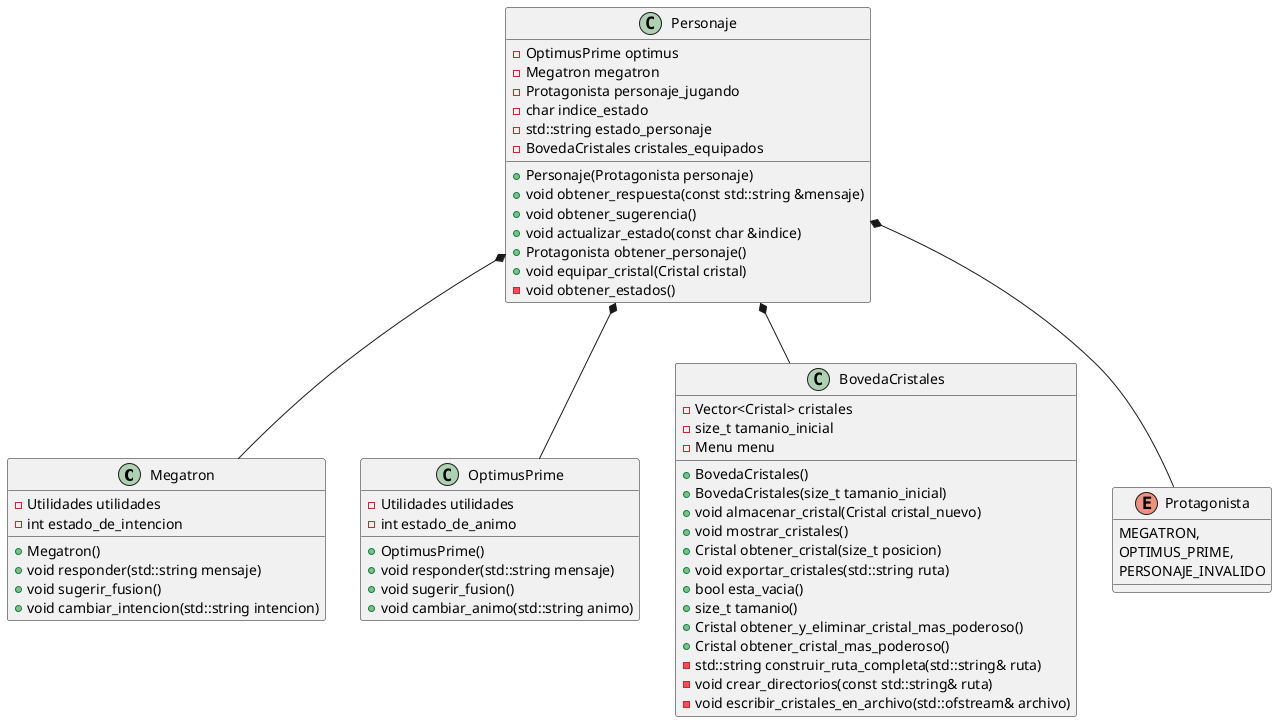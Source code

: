 @startuml
' Clases relacionadas
class Megatron
class OptimusPrime
class BovedaCristales
class Personaje


' enum Protagonista
enum Protagonista {
    MEGATRON,
    OPTIMUS_PRIME,
    PERSONAJE_INVALIDO
}

' Clase Personaje
class Personaje {
  +Personaje(Protagonista personaje)
  +void obtener_respuesta(const std::string &mensaje)
  +void obtener_sugerencia()
  +void actualizar_estado(const char &indice)
  +Protagonista obtener_personaje()
  +void equipar_cristal(Cristal cristal)

  -OptimusPrime optimus
  -Megatron megatron
  -Protagonista personaje_jugando
  -char indice_estado
  -std::string estado_personaje
  -BovedaCristales cristales_equipados
  -void obtener_estados()
}


' Clase OptimusPrime
class OptimusPrime {
  +OptimusPrime()
  +void responder(std::string mensaje)
  +void sugerir_fusion()
  +void cambiar_animo(std::string animo)

  -Utilidades utilidades
  -int estado_de_animo
}

' Clase BovedaCristales
class BovedaCristales {
  +BovedaCristales()
  +BovedaCristales(size_t tamanio_inicial)
  +void almacenar_cristal(Cristal cristal_nuevo)
  +void mostrar_cristales()
  +Cristal obtener_cristal(size_t posicion)
  +void exportar_cristales(std::string ruta)
  +bool esta_vacia()
  +size_t tamanio()
  +Cristal obtener_y_eliminar_cristal_mas_poderoso()
  +Cristal obtener_cristal_mas_poderoso()

  -Vector<Cristal> cristales
  -size_t tamanio_inicial
  -Menu menu

  -std::string construir_ruta_completa(std::string& ruta)
  -void crear_directorios(const std::string& ruta)
  -void escribir_cristales_en_archivo(std::ofstream& archivo)
}

' Clase Megatron
class Megatron {
  +Megatron()
  +void responder(std::string mensaje)
  +void sugerir_fusion()
  +void cambiar_intencion(std::string intencion)

  -Utilidades utilidades
  -int estado_de_intencion
}


Personaje *-- OptimusPrime
Personaje *-- Megatron
Personaje *-- BovedaCristales
Personaje *-- Protagonista


@enduml
